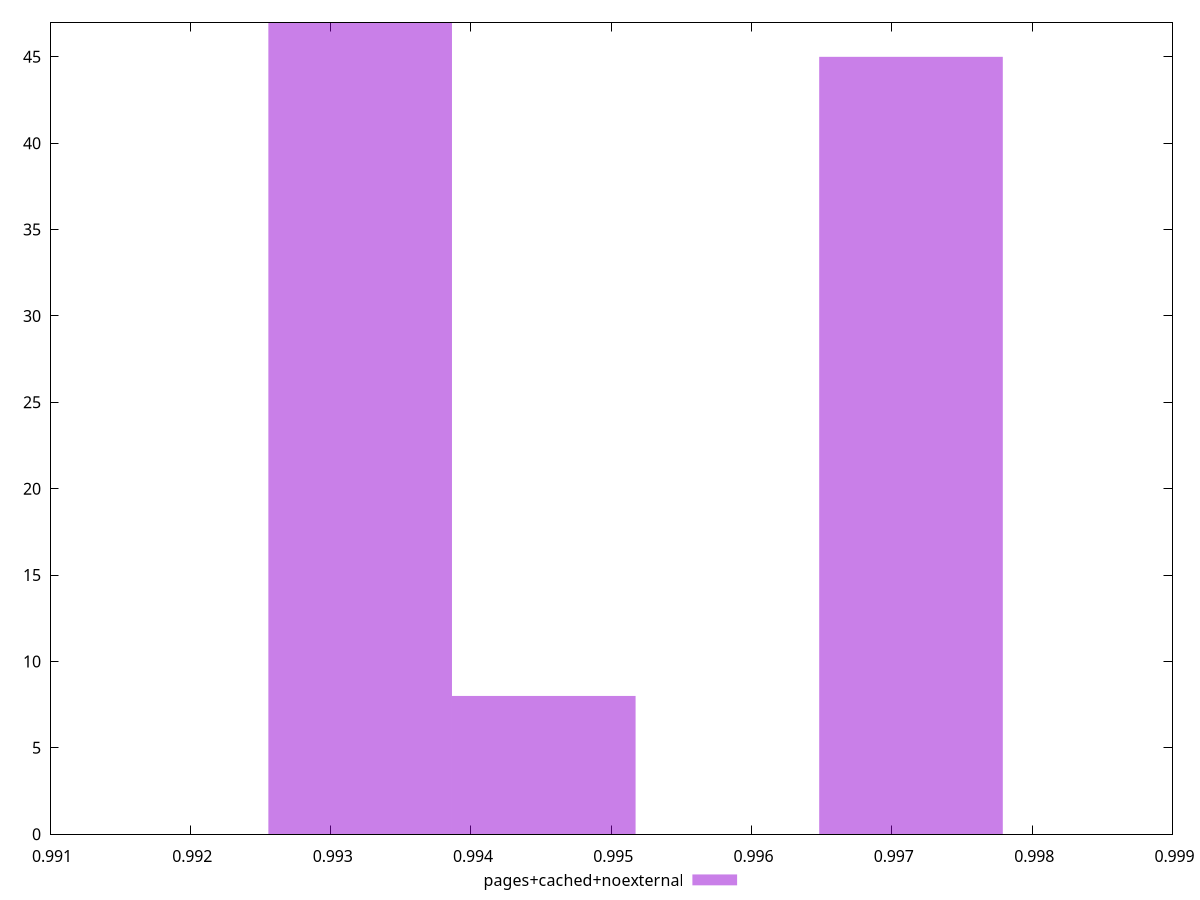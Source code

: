 $_pagesCachedNoexternal <<EOF
0.993210557399875 47
0.994519135209361 8
0.997136290828333 45
EOF
set key outside below
set terminal pngcairo
set output "report_00005_2020-11-02T22-26-11.212Z/first-cpu-idle/pages+cached+noexternal//hist.png"
set yrange [0:47]
set boxwidth 0.0013085778094860012
set style fill transparent solid 0.5 noborder
plot $_pagesCachedNoexternal title "pages+cached+noexternal" with boxes ,